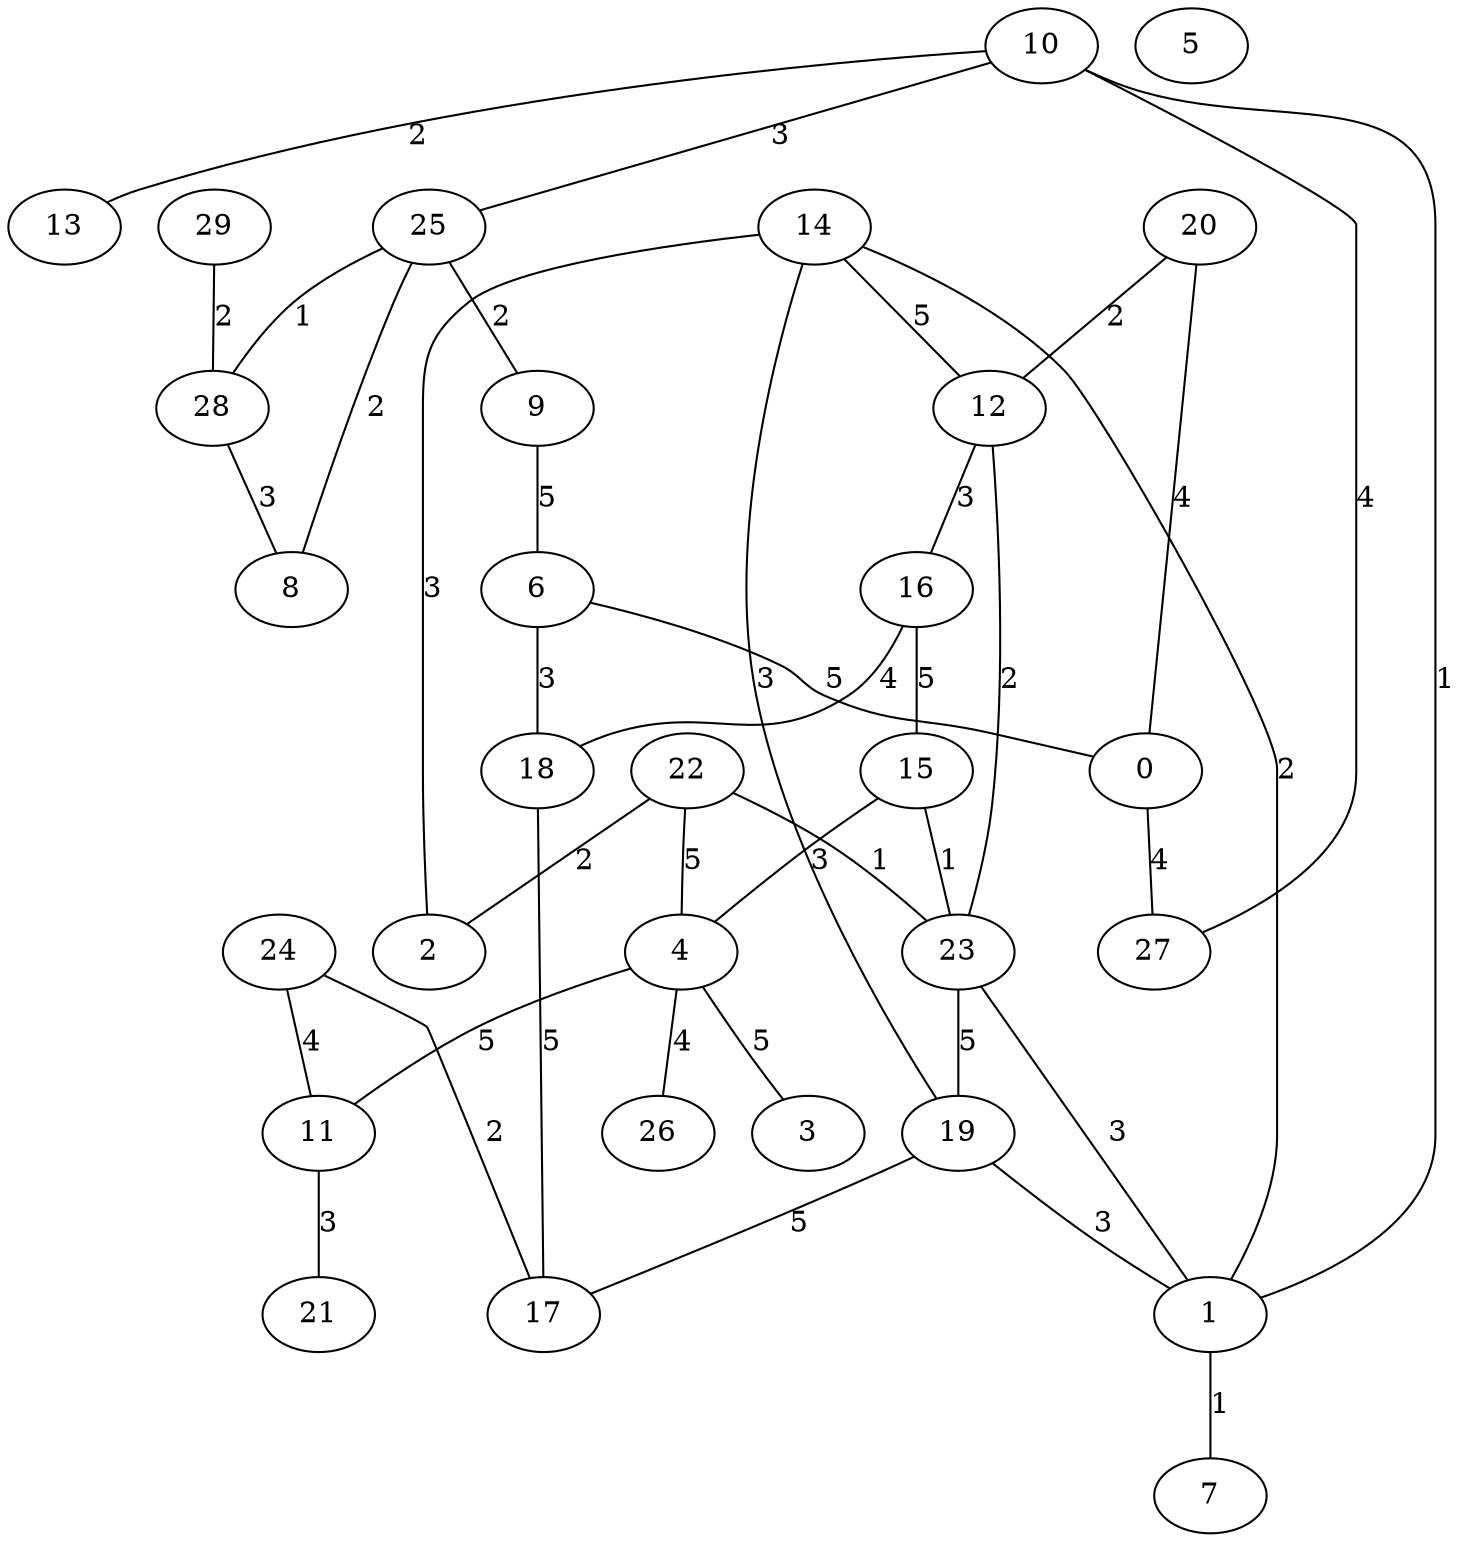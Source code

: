 graph{
   13;
   29;
   21;
   26;
   20;
   24;
   19;
   18;
   25;
   16;
   12;
   28;
   7;
   11;
   9;
   5;
   1;
   6;
   17;
   4;
   14;
   15;
   0;
   10;
   2;
   22;
   8;
   23;
   3;
   27;
   25 -- 9 [label="2"];
   10 -- 13 [label="2"];
   4 -- 26 [label="4"];
   6 -- 18 [label="3"];
   19 -- 17 [label="5"];
   1 -- 7 [label="1"];
   25 -- 28 [label="1"];
   14 -- 2 [label="3"];
   23 -- 19 [label="5"];
   12 -- 23 [label="2"];
   12 -- 16 [label="3"];
   25 -- 8 [label="2"];
   23 -- 1 [label="3"];
   22 -- 23 [label="1"];
   14 -- 19 [label="3"];
   10 -- 1 [label="1"];
   0 -- 27 [label="4"];
   24 -- 11 [label="4"];
   18 -- 17 [label="5"];
   10 -- 25 [label="3"];
   16 -- 18 [label="4"];
   20 -- 0 [label="4"];
   9 -- 6 [label="5"];
   27 -- 10 [label="4"];
   20 -- 12 [label="2"];
   16 -- 15 [label="5"];
   4 -- 11 [label="5"];
   29 -- 28 [label="2"];
   15 -- 4 [label="3"];
   22 -- 4 [label="5"];
   24 -- 17 [label="2"];
   22 -- 2 [label="2"];
   28 -- 8 [label="3"];
   4 -- 3 [label="5"];
   14 -- 1 [label="2"];
   11 -- 21 [label="3"];
   19 -- 1 [label="3"];
   6 -- 0 [label="5"];
   15 -- 23 [label="1"];
   14 -- 12 [label="5"];
}